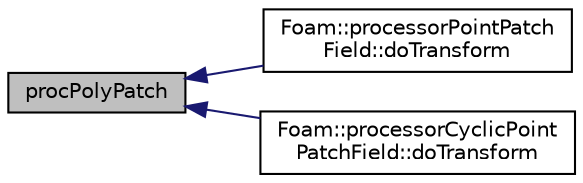 digraph "procPolyPatch"
{
  bgcolor="transparent";
  edge [fontname="Helvetica",fontsize="10",labelfontname="Helvetica",labelfontsize="10"];
  node [fontname="Helvetica",fontsize="10",shape=record];
  rankdir="LR";
  Node1 [label="procPolyPatch",height=0.2,width=0.4,color="black", fillcolor="grey75", style="filled", fontcolor="black"];
  Node1 -> Node2 [dir="back",color="midnightblue",fontsize="10",style="solid",fontname="Helvetica"];
  Node2 [label="Foam::processorPointPatch\lField::doTransform",height=0.2,width=0.4,color="black",URL="$a02046.html#a090da5e8a71fde37af3b5c374248f6bb",tooltip="Does the patch field perform the transformation. "];
  Node1 -> Node3 [dir="back",color="midnightblue",fontsize="10",style="solid",fontname="Helvetica"];
  Node3 [label="Foam::processorCyclicPoint\lPatchField::doTransform",height=0.2,width=0.4,color="black",URL="$a02034.html#a090da5e8a71fde37af3b5c374248f6bb",tooltip="Does the patch field perform the transfromation. "];
}
